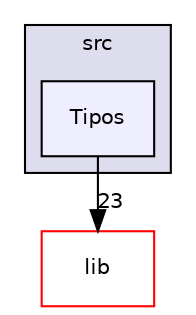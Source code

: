 digraph "src/Tipos" {
  compound=true
  node [ fontsize="10", fontname="Helvetica"];
  edge [ labelfontsize="10", labelfontname="Helvetica"];
  subgraph clusterdir_68267d1309a1af8e8297ef4c3efbcdba {
    graph [ bgcolor="#ddddee", pencolor="black", label="src" fontname="Helvetica", fontsize="10", URL="dir_68267d1309a1af8e8297ef4c3efbcdba.html"]
  dir_f9da17d37c2025d6f6bf7d587dac3aef [shape=box, label="Tipos", style="filled", fillcolor="#eeeeff", pencolor="black", URL="dir_f9da17d37c2025d6f6bf7d587dac3aef.html"];
  }
  dir_97aefd0d527b934f1d99a682da8fe6a9 [shape=box label="lib" fillcolor="white" style="filled" color="red" URL="dir_97aefd0d527b934f1d99a682da8fe6a9.html"];
  dir_f9da17d37c2025d6f6bf7d587dac3aef->dir_97aefd0d527b934f1d99a682da8fe6a9 [headlabel="23", labeldistance=1.5 headhref="dir_000008_000000.html"];
}
